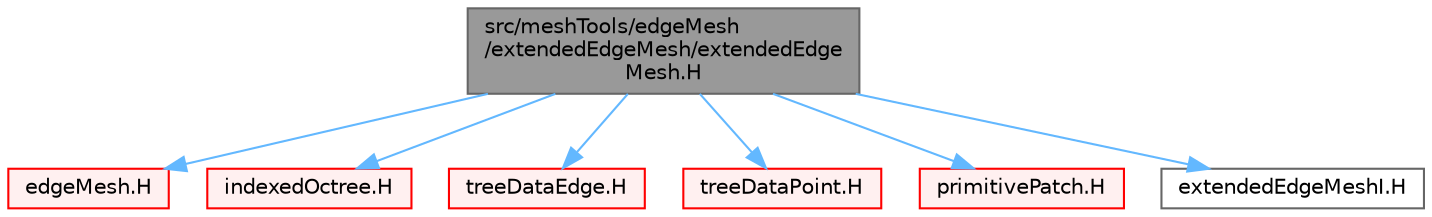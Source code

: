 digraph "src/meshTools/edgeMesh/extendedEdgeMesh/extendedEdgeMesh.H"
{
 // LATEX_PDF_SIZE
  bgcolor="transparent";
  edge [fontname=Helvetica,fontsize=10,labelfontname=Helvetica,labelfontsize=10];
  node [fontname=Helvetica,fontsize=10,shape=box,height=0.2,width=0.4];
  Node1 [id="Node000001",label="src/meshTools/edgeMesh\l/extendedEdgeMesh/extendedEdge\lMesh.H",height=0.2,width=0.4,color="gray40", fillcolor="grey60", style="filled", fontcolor="black",tooltip=" "];
  Node1 -> Node2 [id="edge1_Node000001_Node000002",color="steelblue1",style="solid",tooltip=" "];
  Node2 [id="Node000002",label="edgeMesh.H",height=0.2,width=0.4,color="red", fillcolor="#FFF0F0", style="filled",URL="$edgeMesh_8H.html",tooltip=" "];
  Node1 -> Node224 [id="edge2_Node000001_Node000224",color="steelblue1",style="solid",tooltip=" "];
  Node224 [id="Node000224",label="indexedOctree.H",height=0.2,width=0.4,color="red", fillcolor="#FFF0F0", style="filled",URL="$indexedOctree_8H.html",tooltip=" "];
  Node1 -> Node243 [id="edge3_Node000001_Node000243",color="steelblue1",style="solid",tooltip=" "];
  Node243 [id="Node000243",label="treeDataEdge.H",height=0.2,width=0.4,color="red", fillcolor="#FFF0F0", style="filled",URL="$treeDataEdge_8H.html",tooltip=" "];
  Node1 -> Node245 [id="edge4_Node000001_Node000245",color="steelblue1",style="solid",tooltip=" "];
  Node245 [id="Node000245",label="treeDataPoint.H",height=0.2,width=0.4,color="red", fillcolor="#FFF0F0", style="filled",URL="$treeDataPoint_8H.html",tooltip=" "];
  Node1 -> Node246 [id="edge5_Node000001_Node000246",color="steelblue1",style="solid",tooltip=" "];
  Node246 [id="Node000246",label="primitivePatch.H",height=0.2,width=0.4,color="red", fillcolor="#FFF0F0", style="filled",URL="$primitivePatch_8H.html",tooltip=" "];
  Node1 -> Node251 [id="edge6_Node000001_Node000251",color="steelblue1",style="solid",tooltip=" "];
  Node251 [id="Node000251",label="extendedEdgeMeshI.H",height=0.2,width=0.4,color="grey40", fillcolor="white", style="filled",URL="$extendedEdgeMeshI_8H.html",tooltip=" "];
}
